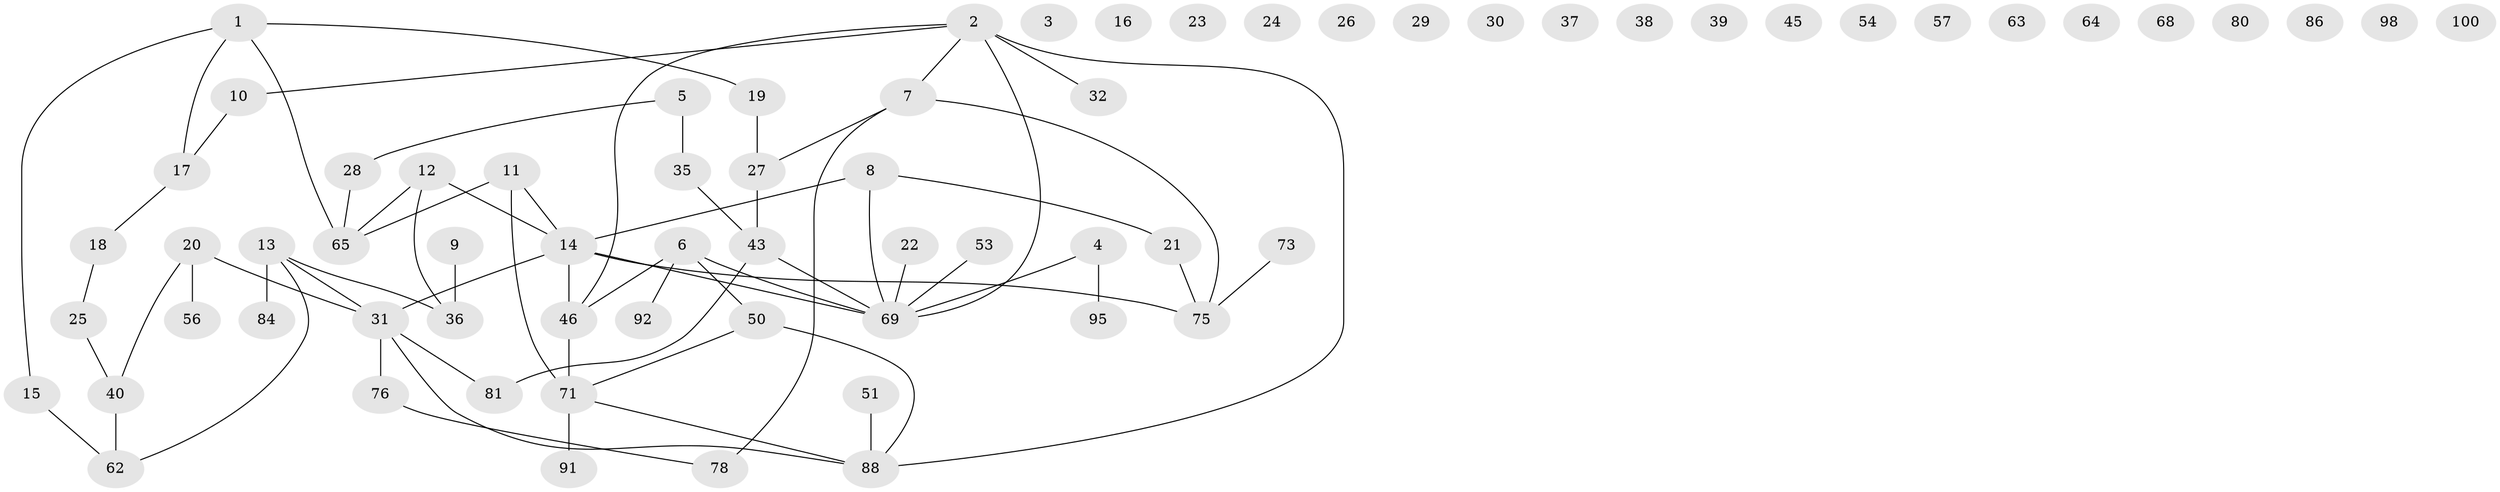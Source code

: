 // original degree distribution, {3: 0.17, 4: 0.1, 0: 0.18, 2: 0.27, 1: 0.21, 6: 0.01, 5: 0.06}
// Generated by graph-tools (version 1.1) at 2025/41/03/06/25 10:41:21]
// undirected, 68 vertices, 68 edges
graph export_dot {
graph [start="1"]
  node [color=gray90,style=filled];
  1 [super="+67"];
  2 [super="+90"];
  3;
  4 [super="+72"];
  5 [super="+70"];
  6 [super="+58"];
  7 [super="+94"];
  8 [super="+33"];
  9 [super="+60"];
  10 [super="+47"];
  11 [super="+61"];
  12 [super="+66"];
  13 [super="+34"];
  14 [super="+99"];
  15;
  16;
  17;
  18 [super="+52"];
  19 [super="+79"];
  20;
  21 [super="+97"];
  22;
  23;
  24;
  25;
  26;
  27 [super="+41"];
  28;
  29;
  30;
  31 [super="+42"];
  32 [super="+55"];
  35 [super="+59"];
  36 [super="+48"];
  37;
  38 [super="+85"];
  39;
  40 [super="+44"];
  43 [super="+49"];
  45;
  46 [super="+74"];
  50 [super="+82"];
  51;
  53;
  54;
  56;
  57;
  62 [super="+87"];
  63;
  64;
  65 [super="+77"];
  68;
  69 [super="+83"];
  71 [super="+93"];
  73;
  75 [super="+96"];
  76;
  78;
  80 [super="+89"];
  81;
  84;
  86;
  88;
  91;
  92;
  95;
  98;
  100;
  1 -- 17;
  1 -- 15;
  1 -- 19;
  1 -- 65;
  2 -- 10;
  2 -- 69;
  2 -- 88;
  2 -- 7;
  2 -- 32;
  2 -- 46;
  4 -- 69;
  4 -- 95;
  5 -- 28;
  5 -- 35;
  6 -- 69;
  6 -- 92;
  6 -- 50;
  6 -- 46;
  7 -- 78;
  7 -- 27;
  7 -- 75;
  8 -- 69;
  8 -- 21;
  8 -- 14;
  9 -- 36;
  10 -- 17;
  11 -- 71 [weight=2];
  11 -- 14;
  11 -- 65;
  12 -- 36;
  12 -- 65;
  12 -- 14;
  13 -- 84;
  13 -- 62;
  13 -- 31;
  13 -- 36;
  14 -- 46;
  14 -- 69;
  14 -- 75;
  14 -- 31;
  15 -- 62;
  17 -- 18;
  18 -- 25;
  19 -- 27;
  20 -- 31;
  20 -- 56;
  20 -- 40;
  21 -- 75;
  22 -- 69;
  25 -- 40;
  27 -- 43;
  28 -- 65;
  31 -- 81;
  31 -- 88;
  31 -- 76;
  35 -- 43;
  40 -- 62;
  43 -- 81;
  43 -- 69;
  46 -- 71;
  50 -- 71;
  50 -- 88;
  51 -- 88;
  53 -- 69;
  71 -- 91;
  71 -- 88;
  73 -- 75;
  76 -- 78;
}
